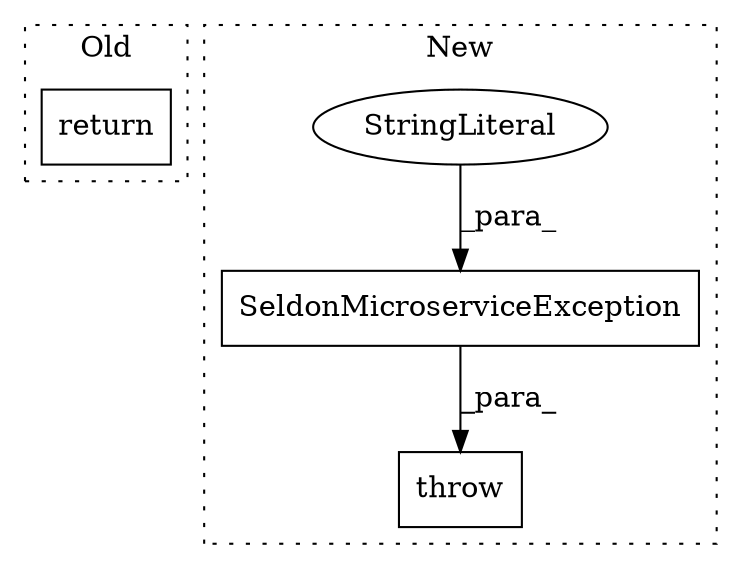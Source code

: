 digraph G {
subgraph cluster0 {
1 [label="return" a="41" s="8771" l="7" shape="box"];
label = "Old";
style="dotted";
}
subgraph cluster1 {
2 [label="SeldonMicroserviceException" a="32" s="8334,8391" l="28,1" shape="box"];
3 [label="StringLiteral" a="45" s="8366" l="25" shape="ellipse"];
4 [label="throw" a="53" s="8328" l="6" shape="box"];
label = "New";
style="dotted";
}
2 -> 4 [label="_para_"];
3 -> 2 [label="_para_"];
}